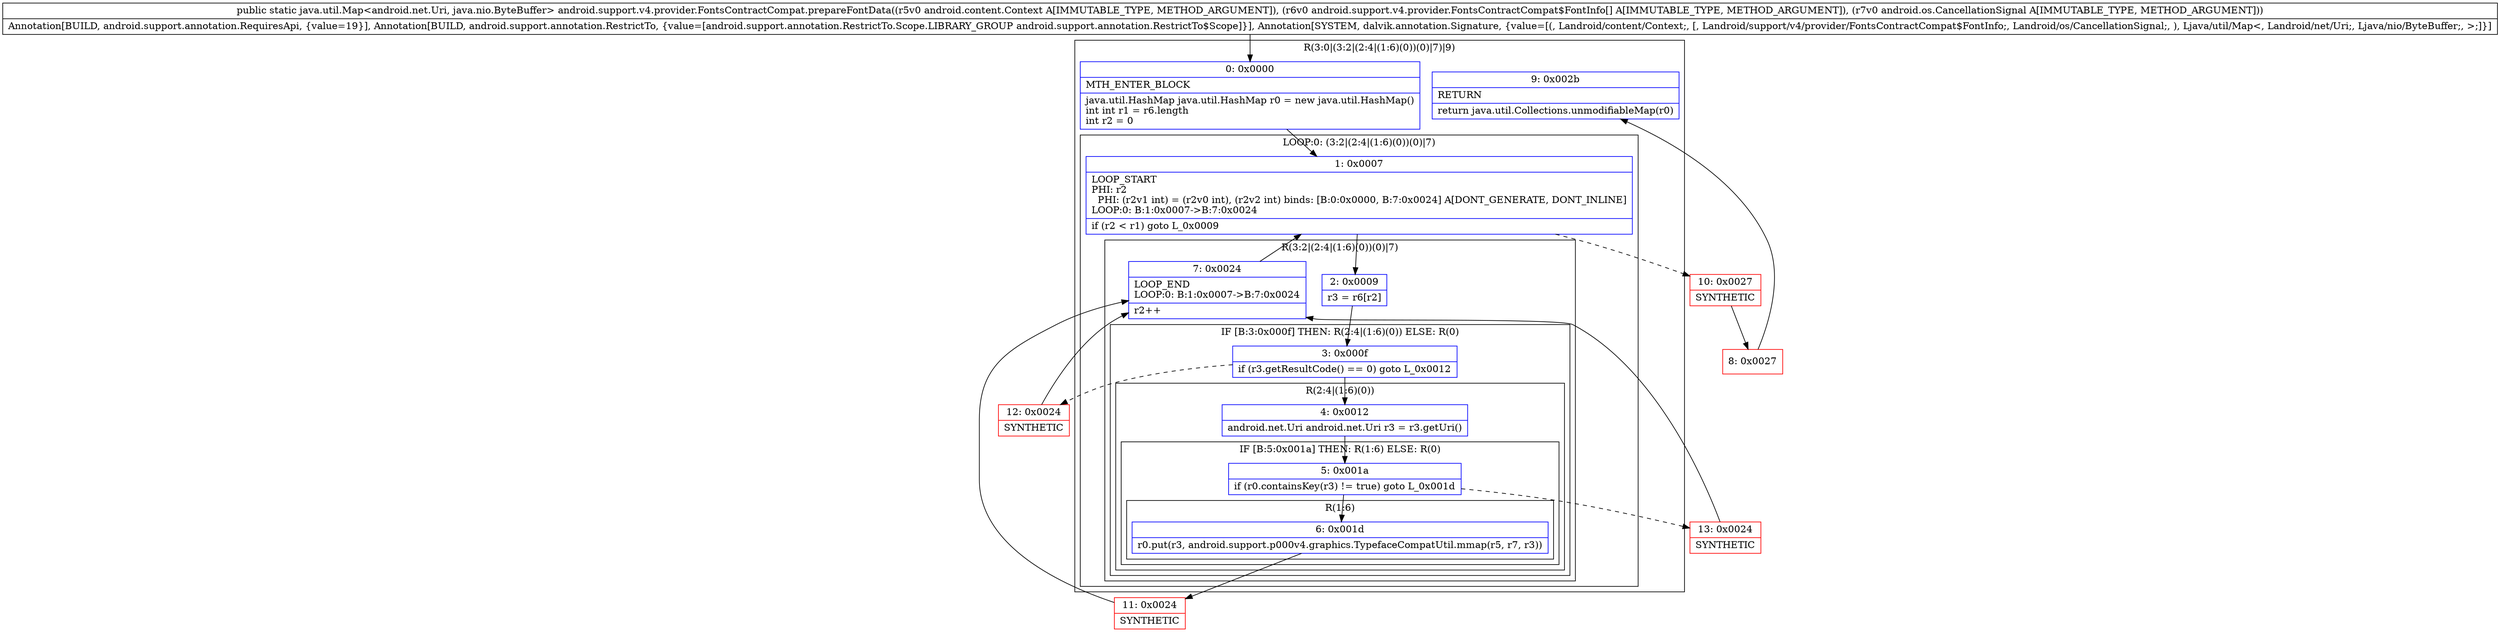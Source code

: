 digraph "CFG forandroid.support.v4.provider.FontsContractCompat.prepareFontData(Landroid\/content\/Context;[Landroid\/support\/v4\/provider\/FontsContractCompat$FontInfo;Landroid\/os\/CancellationSignal;)Ljava\/util\/Map;" {
subgraph cluster_Region_212092278 {
label = "R(3:0|(3:2|(2:4|(1:6)(0))(0)|7)|9)";
node [shape=record,color=blue];
Node_0 [shape=record,label="{0\:\ 0x0000|MTH_ENTER_BLOCK\l|java.util.HashMap java.util.HashMap r0 = new java.util.HashMap()\lint int r1 = r6.length\lint r2 = 0\l}"];
subgraph cluster_LoopRegion_68626134 {
label = "LOOP:0: (3:2|(2:4|(1:6)(0))(0)|7)";
node [shape=record,color=blue];
Node_1 [shape=record,label="{1\:\ 0x0007|LOOP_START\lPHI: r2 \l  PHI: (r2v1 int) = (r2v0 int), (r2v2 int) binds: [B:0:0x0000, B:7:0x0024] A[DONT_GENERATE, DONT_INLINE]\lLOOP:0: B:1:0x0007\-\>B:7:0x0024\l|if (r2 \< r1) goto L_0x0009\l}"];
subgraph cluster_Region_1155957140 {
label = "R(3:2|(2:4|(1:6)(0))(0)|7)";
node [shape=record,color=blue];
Node_2 [shape=record,label="{2\:\ 0x0009|r3 = r6[r2]\l}"];
subgraph cluster_IfRegion_1033670234 {
label = "IF [B:3:0x000f] THEN: R(2:4|(1:6)(0)) ELSE: R(0)";
node [shape=record,color=blue];
Node_3 [shape=record,label="{3\:\ 0x000f|if (r3.getResultCode() == 0) goto L_0x0012\l}"];
subgraph cluster_Region_1791488907 {
label = "R(2:4|(1:6)(0))";
node [shape=record,color=blue];
Node_4 [shape=record,label="{4\:\ 0x0012|android.net.Uri android.net.Uri r3 = r3.getUri()\l}"];
subgraph cluster_IfRegion_1129623964 {
label = "IF [B:5:0x001a] THEN: R(1:6) ELSE: R(0)";
node [shape=record,color=blue];
Node_5 [shape=record,label="{5\:\ 0x001a|if (r0.containsKey(r3) != true) goto L_0x001d\l}"];
subgraph cluster_Region_81463653 {
label = "R(1:6)";
node [shape=record,color=blue];
Node_6 [shape=record,label="{6\:\ 0x001d|r0.put(r3, android.support.p000v4.graphics.TypefaceCompatUtil.mmap(r5, r7, r3))\l}"];
}
subgraph cluster_Region_486415654 {
label = "R(0)";
node [shape=record,color=blue];
}
}
}
subgraph cluster_Region_95503937 {
label = "R(0)";
node [shape=record,color=blue];
}
}
Node_7 [shape=record,label="{7\:\ 0x0024|LOOP_END\lLOOP:0: B:1:0x0007\-\>B:7:0x0024\l|r2++\l}"];
}
}
Node_9 [shape=record,label="{9\:\ 0x002b|RETURN\l|return java.util.Collections.unmodifiableMap(r0)\l}"];
}
Node_8 [shape=record,color=red,label="{8\:\ 0x0027}"];
Node_10 [shape=record,color=red,label="{10\:\ 0x0027|SYNTHETIC\l}"];
Node_11 [shape=record,color=red,label="{11\:\ 0x0024|SYNTHETIC\l}"];
Node_12 [shape=record,color=red,label="{12\:\ 0x0024|SYNTHETIC\l}"];
Node_13 [shape=record,color=red,label="{13\:\ 0x0024|SYNTHETIC\l}"];
MethodNode[shape=record,label="{public static java.util.Map\<android.net.Uri, java.nio.ByteBuffer\> android.support.v4.provider.FontsContractCompat.prepareFontData((r5v0 android.content.Context A[IMMUTABLE_TYPE, METHOD_ARGUMENT]), (r6v0 android.support.v4.provider.FontsContractCompat$FontInfo[] A[IMMUTABLE_TYPE, METHOD_ARGUMENT]), (r7v0 android.os.CancellationSignal A[IMMUTABLE_TYPE, METHOD_ARGUMENT]))  | Annotation[BUILD, android.support.annotation.RequiresApi, \{value=19\}], Annotation[BUILD, android.support.annotation.RestrictTo, \{value=[android.support.annotation.RestrictTo.Scope.LIBRARY_GROUP android.support.annotation.RestrictTo$Scope]\}], Annotation[SYSTEM, dalvik.annotation.Signature, \{value=[(, Landroid\/content\/Context;, [, Landroid\/support\/v4\/provider\/FontsContractCompat$FontInfo;, Landroid\/os\/CancellationSignal;, ), Ljava\/util\/Map\<, Landroid\/net\/Uri;, Ljava\/nio\/ByteBuffer;, \>;]\}]\l}"];
MethodNode -> Node_0;
Node_0 -> Node_1;
Node_1 -> Node_2;
Node_1 -> Node_10[style=dashed];
Node_2 -> Node_3;
Node_3 -> Node_4;
Node_3 -> Node_12[style=dashed];
Node_4 -> Node_5;
Node_5 -> Node_6;
Node_5 -> Node_13[style=dashed];
Node_6 -> Node_11;
Node_7 -> Node_1;
Node_8 -> Node_9;
Node_10 -> Node_8;
Node_11 -> Node_7;
Node_12 -> Node_7;
Node_13 -> Node_7;
}


